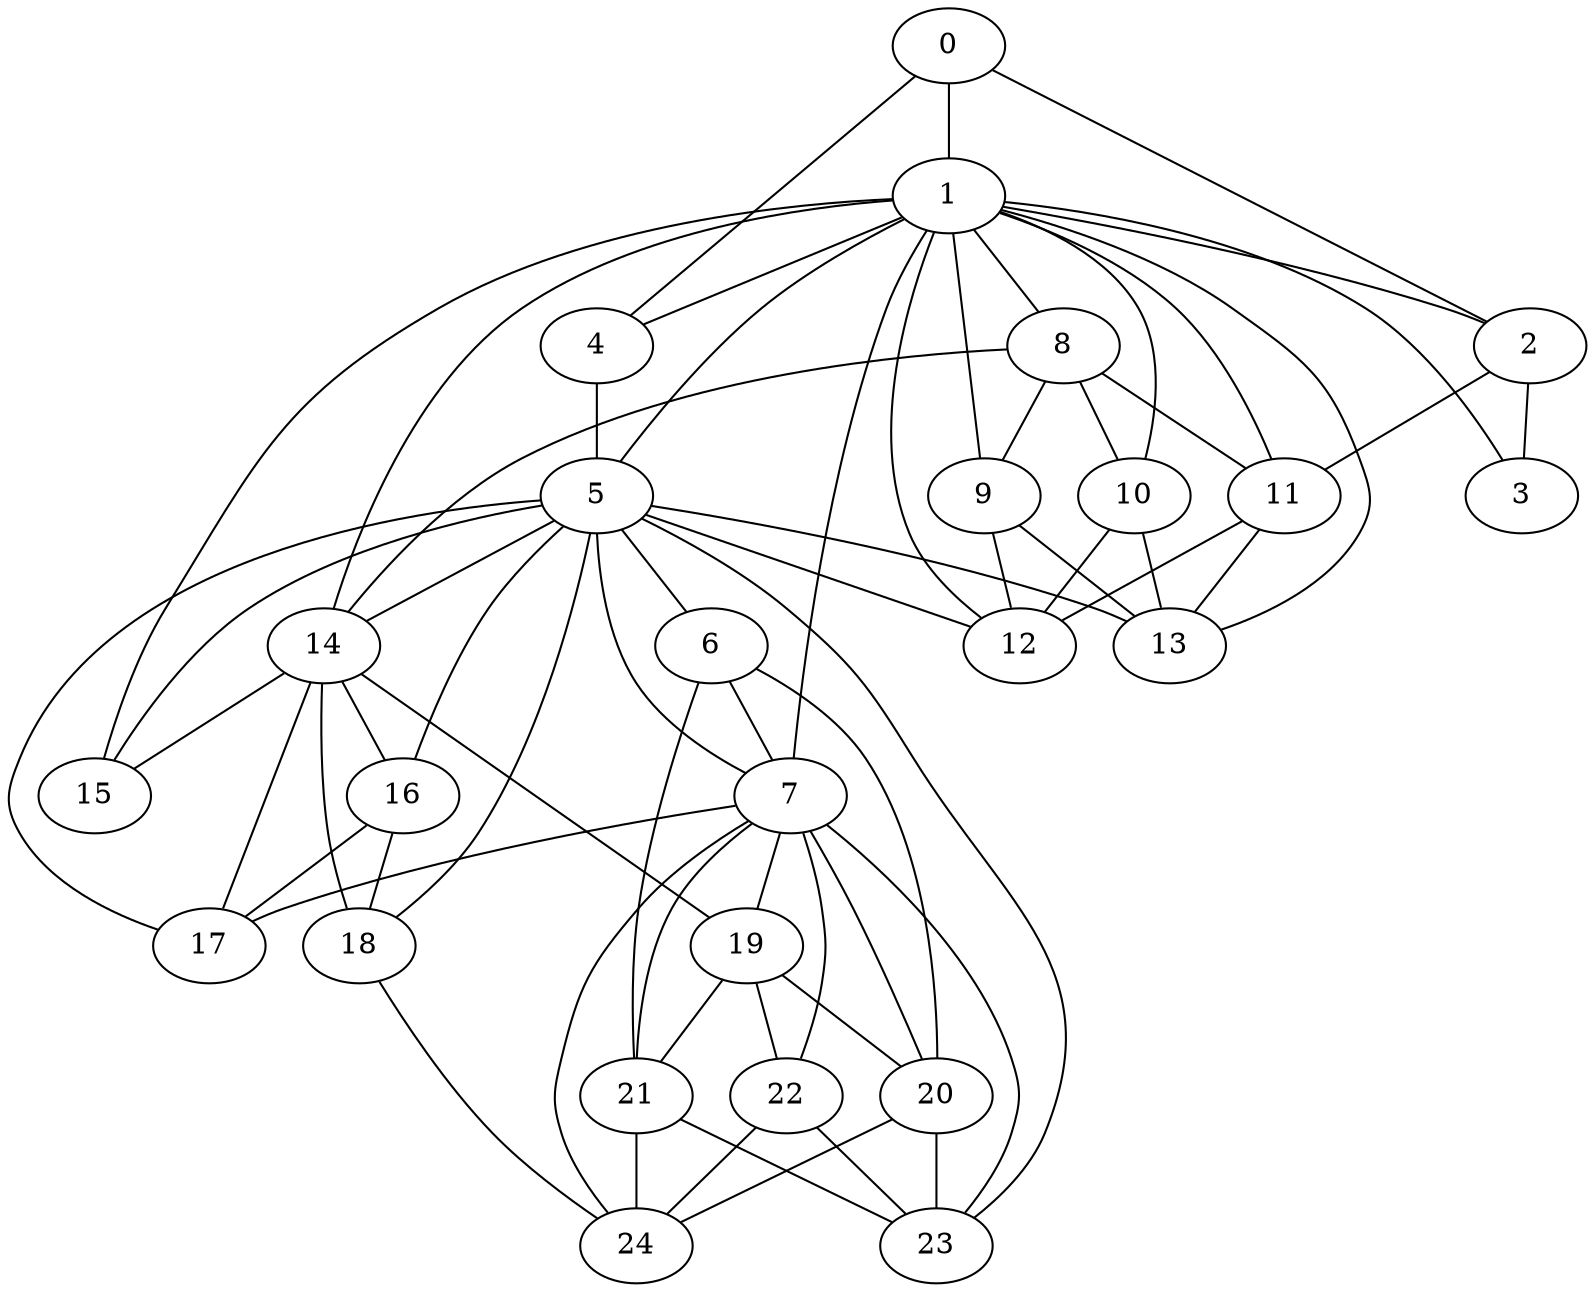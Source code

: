 strict graph "" {
	0	[w=1.0];
	1	[w=20.0];
	0 -- 1	[w=-9.0];
	2	[w=2.0];
	0 -- 2	[w=3.0];
	4	[w=2.0];
	0 -- 4	[w=2.0];
	1 -- 2	[w=4.0];
	3	[w=-3.0];
	1 -- 3	[w=8.0];
	1 -- 4	[w=4.0];
	5	[w=-10.0];
	1 -- 5	[w=19.0];
	7	[w=-8.0];
	1 -- 7	[w=-2.0];
	8	[w=2.0];
	1 -- 8	[w=-3.0];
	9	[w=2.0];
	1 -- 9	[w=5.0];
	10	[w=-1.0];
	1 -- 10	[w=0.0];
	11	[w=-3.0];
	1 -- 11	[w=-3.0];
	12	[w=2.0];
	1 -- 12	[w=-3.0];
	13	[w=-2.0];
	1 -- 13	[w=2.0];
	14	[w=3.0];
	1 -- 14	[w=4.0];
	15	[w=1.0];
	1 -- 15	[w=-3.0];
	2 -- 3	[w=-3.0];
	2 -- 11	[w=2.0];
	4 -- 5	[w=-6.0];
	6	[w=5.0];
	5 -- 6	[w=2.0];
	5 -- 7	[w=-3.0];
	5 -- 12	[w=-3.0];
	5 -- 13	[w=-3.0];
	5 -- 14	[w=-10.0];
	5 -- 15	[w=6.0];
	16	[w=2.0];
	5 -- 16	[w=1.0];
	17	[w=-1.0];
	5 -- 17	[w=4.0];
	18	[w=2.0];
	5 -- 18	[w=5.0];
	23	[w=-1.0];
	5 -- 23	[w=-3.0];
	6 -- 7	[w=-2.0];
	20	[w=-1.0];
	6 -- 20	[w=2.0];
	21	[w=-2.0];
	6 -- 21	[w=3.0];
	7 -- 17	[w=1.0];
	19	[w=1.0];
	7 -- 19	[w=-3.0];
	7 -- 20	[w=-2.0];
	7 -- 21	[w=-2.0];
	22	[w=2.0];
	7 -- 22	[w=1.0];
	7 -- 23	[w=-2.0];
	24	[w=-1.0];
	7 -- 24	[w=3.0];
	8 -- 9	[w=1.0];
	8 -- 10	[w=3.0];
	8 -- 11	[w=1.0];
	8 -- 14	[w=1.0];
	9 -- 12	[w=2.0];
	9 -- 13	[w=3.0];
	10 -- 12	[w=-3.0];
	10 -- 13	[w=3.0];
	11 -- 12	[w=3.0];
	11 -- 13	[w=1.0];
	14 -- 15	[w=1.0];
	14 -- 16	[w=1.0];
	14 -- 17	[w=2.0];
	14 -- 18	[w=2.0];
	14 -- 19	[w=-2.0];
	16 -- 17	[w=-2.0];
	16 -- 18	[w=2.0];
	18 -- 24	[w=2.0];
	19 -- 20	[w=-3.0];
	19 -- 21	[w=-3.0];
	19 -- 22	[w=3.0];
	20 -- 23	[w=-3.0];
	20 -- 24	[w=2.0];
	21 -- 23	[w=2.0];
	21 -- 24	[w=2.0];
	22 -- 23	[w=2.0];
	22 -- 24	[w=-3.0];
}
